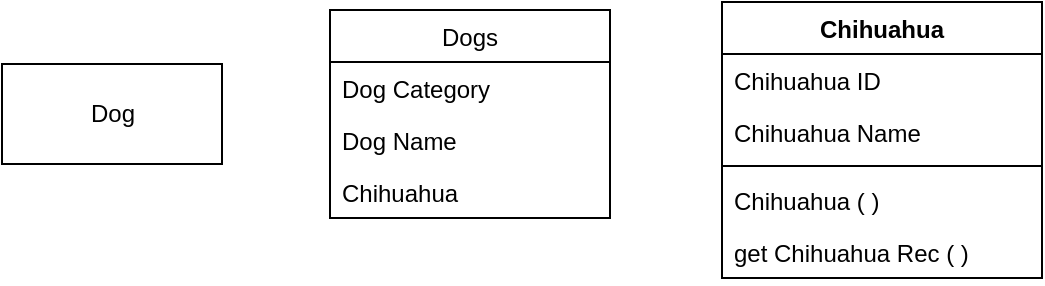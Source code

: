 <mxfile>
    <diagram id="ZGY1ZfSSHgDoEm6gKZgk" name="class diagram">
        <mxGraphModel dx="569" dy="677" grid="1" gridSize="10" guides="1" tooltips="1" connect="1" arrows="1" fold="1" page="1" pageScale="1" pageWidth="827" pageHeight="1169" math="0" shadow="0">
            <root>
                <mxCell id="0"/>
                <mxCell id="1" parent="0"/>
                <mxCell id="2" value="Dog" style="html=1;" parent="1" vertex="1">
                    <mxGeometry x="110" y="300" width="110" height="50" as="geometry"/>
                </mxCell>
                <mxCell id="3" value="Chihuahua" style="swimlane;fontStyle=1;align=center;verticalAlign=top;childLayout=stackLayout;horizontal=1;startSize=26;horizontalStack=0;resizeParent=1;resizeParentMax=0;resizeLast=0;collapsible=1;marginBottom=0;" parent="1" vertex="1">
                    <mxGeometry x="470" y="269" width="160" height="138" as="geometry"/>
                </mxCell>
                <mxCell id="4" value="Chihuahua ID" style="text;strokeColor=none;fillColor=none;align=left;verticalAlign=top;spacingLeft=4;spacingRight=4;overflow=hidden;rotatable=0;points=[[0,0.5],[1,0.5]];portConstraint=eastwest;" parent="3" vertex="1">
                    <mxGeometry y="26" width="160" height="26" as="geometry"/>
                </mxCell>
                <mxCell id="11" value="Chihuahua Name" style="text;strokeColor=none;fillColor=none;align=left;verticalAlign=top;spacingLeft=4;spacingRight=4;overflow=hidden;rotatable=0;points=[[0,0.5],[1,0.5]];portConstraint=eastwest;" parent="3" vertex="1">
                    <mxGeometry y="52" width="160" height="26" as="geometry"/>
                </mxCell>
                <mxCell id="5" value="" style="line;strokeWidth=1;fillColor=none;align=left;verticalAlign=middle;spacingTop=-1;spacingLeft=3;spacingRight=3;rotatable=0;labelPosition=right;points=[];portConstraint=eastwest;strokeColor=inherit;" parent="3" vertex="1">
                    <mxGeometry y="78" width="160" height="8" as="geometry"/>
                </mxCell>
                <mxCell id="6" value="Chihuahua ( )&#10;" style="text;strokeColor=none;fillColor=none;align=left;verticalAlign=top;spacingLeft=4;spacingRight=4;overflow=hidden;rotatable=0;points=[[0,0.5],[1,0.5]];portConstraint=eastwest;" parent="3" vertex="1">
                    <mxGeometry y="86" width="160" height="26" as="geometry"/>
                </mxCell>
                <mxCell id="12" value="get Chihuahua Rec ( )&#10;" style="text;strokeColor=none;fillColor=none;align=left;verticalAlign=top;spacingLeft=4;spacingRight=4;overflow=hidden;rotatable=0;points=[[0,0.5],[1,0.5]];portConstraint=eastwest;" parent="3" vertex="1">
                    <mxGeometry y="112" width="160" height="26" as="geometry"/>
                </mxCell>
                <mxCell id="7" value="Dogs" style="swimlane;fontStyle=0;childLayout=stackLayout;horizontal=1;startSize=26;fillColor=none;horizontalStack=0;resizeParent=1;resizeParentMax=0;resizeLast=0;collapsible=1;marginBottom=0;" parent="1" vertex="1">
                    <mxGeometry x="274" y="273" width="140" height="104" as="geometry"/>
                </mxCell>
                <mxCell id="8" value="Dog Category" style="text;strokeColor=none;fillColor=none;align=left;verticalAlign=top;spacingLeft=4;spacingRight=4;overflow=hidden;rotatable=0;points=[[0,0.5],[1,0.5]];portConstraint=eastwest;" parent="7" vertex="1">
                    <mxGeometry y="26" width="140" height="26" as="geometry"/>
                </mxCell>
                <mxCell id="9" value="Dog Name" style="text;strokeColor=none;fillColor=none;align=left;verticalAlign=top;spacingLeft=4;spacingRight=4;overflow=hidden;rotatable=0;points=[[0,0.5],[1,0.5]];portConstraint=eastwest;" parent="7" vertex="1">
                    <mxGeometry y="52" width="140" height="26" as="geometry"/>
                </mxCell>
                <mxCell id="10" value="Chihuahua" style="text;strokeColor=none;fillColor=none;align=left;verticalAlign=top;spacingLeft=4;spacingRight=4;overflow=hidden;rotatable=0;points=[[0,0.5],[1,0.5]];portConstraint=eastwest;" parent="7" vertex="1">
                    <mxGeometry y="78" width="140" height="26" as="geometry"/>
                </mxCell>
            </root>
        </mxGraphModel>
    </diagram>
    <diagram id="2qdC2R90VD2cYqVbQyZi" name="relationship diagram">
        <mxGraphModel dx="569" dy="677" grid="1" gridSize="10" guides="1" tooltips="1" connect="1" arrows="1" fold="1" page="1" pageScale="1" pageWidth="827" pageHeight="1169" math="0" shadow="0">
            <root>
                <mxCell id="0"/>
                <mxCell id="1" parent="0"/>
                <mxCell id="a2Ph-zotlNaoO8u9ZgOA-3" style="edgeStyle=none;html=1;exitX=1;exitY=0.5;exitDx=0;exitDy=0;entryX=0;entryY=0.5;entryDx=0;entryDy=0;" edge="1" parent="1" source="a2Ph-zotlNaoO8u9ZgOA-1" target="a2Ph-zotlNaoO8u9ZgOA-2">
                    <mxGeometry relative="1" as="geometry"/>
                </mxCell>
                <mxCell id="a2Ph-zotlNaoO8u9ZgOA-1" value="Owner" style="html=1;" vertex="1" parent="1">
                    <mxGeometry x="40" y="360" width="110" height="50" as="geometry"/>
                </mxCell>
                <mxCell id="a2Ph-zotlNaoO8u9ZgOA-2" value="Chihuahua" style="html=1;" vertex="1" parent="1">
                    <mxGeometry x="330" y="360" width="110" height="50" as="geometry"/>
                </mxCell>
                <mxCell id="a2Ph-zotlNaoO8u9ZgOA-4" value="1" style="text;align=center;fontStyle=1;verticalAlign=middle;spacingLeft=3;spacingRight=3;strokeColor=none;rotatable=0;points=[[0,0.5],[1,0.5]];portConstraint=eastwest;" vertex="1" parent="1">
                    <mxGeometry x="150" y="390" width="30" height="26" as="geometry"/>
                </mxCell>
                <mxCell id="a2Ph-zotlNaoO8u9ZgOA-5" value="1.." style="text;align=center;fontStyle=1;verticalAlign=middle;spacingLeft=3;spacingRight=3;strokeColor=none;rotatable=0;points=[[0,0.5],[1,0.5]];portConstraint=eastwest;" vertex="1" parent="1">
                    <mxGeometry x="300" y="390" width="30" height="26" as="geometry"/>
                </mxCell>
                <mxCell id="a2Ph-zotlNaoO8u9ZgOA-6" value="eat" style="text;align=center;fontStyle=1;verticalAlign=middle;spacingLeft=3;spacingRight=3;strokeColor=none;rotatable=0;points=[[0,0.5],[1,0.5]];portConstraint=eastwest;" vertex="1" parent="1">
                    <mxGeometry x="190" y="354" width="80" height="26" as="geometry"/>
                </mxCell>
                <mxCell id="a2Ph-zotlNaoO8u9ZgOA-7" value="" style="triangle;whiteSpace=wrap;html=1;direction=south;rotation=30;" vertex="1" parent="1">
                    <mxGeometry x="250.0" y="360" width="20" height="20" as="geometry"/>
                </mxCell>
            </root>
        </mxGraphModel>
    </diagram>
</mxfile>